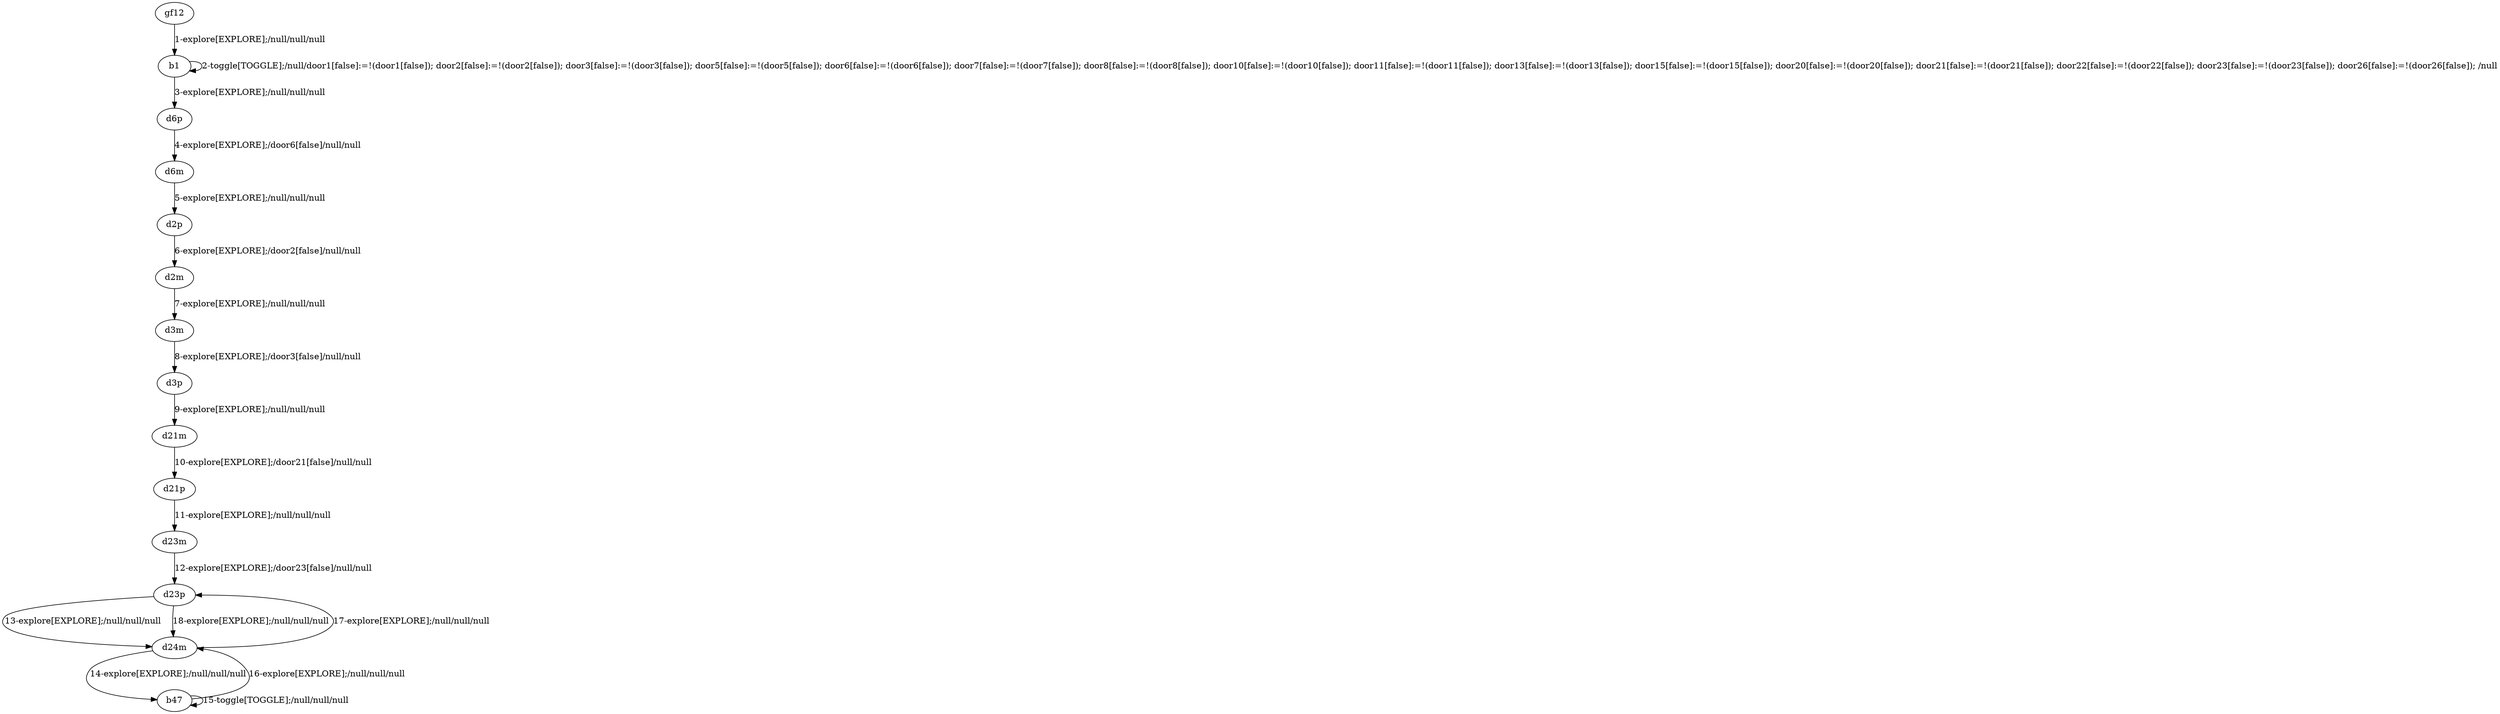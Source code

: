 # Total number of goals covered by this test: 1
# b47 --> b47

digraph g {
"gf12" -> "b1" [label = "1-explore[EXPLORE];/null/null/null"];
"b1" -> "b1" [label = "2-toggle[TOGGLE];/null/door1[false]:=!(door1[false]); door2[false]:=!(door2[false]); door3[false]:=!(door3[false]); door5[false]:=!(door5[false]); door6[false]:=!(door6[false]); door7[false]:=!(door7[false]); door8[false]:=!(door8[false]); door10[false]:=!(door10[false]); door11[false]:=!(door11[false]); door13[false]:=!(door13[false]); door15[false]:=!(door15[false]); door20[false]:=!(door20[false]); door21[false]:=!(door21[false]); door22[false]:=!(door22[false]); door23[false]:=!(door23[false]); door26[false]:=!(door26[false]); /null"];
"b1" -> "d6p" [label = "3-explore[EXPLORE];/null/null/null"];
"d6p" -> "d6m" [label = "4-explore[EXPLORE];/door6[false]/null/null"];
"d6m" -> "d2p" [label = "5-explore[EXPLORE];/null/null/null"];
"d2p" -> "d2m" [label = "6-explore[EXPLORE];/door2[false]/null/null"];
"d2m" -> "d3m" [label = "7-explore[EXPLORE];/null/null/null"];
"d3m" -> "d3p" [label = "8-explore[EXPLORE];/door3[false]/null/null"];
"d3p" -> "d21m" [label = "9-explore[EXPLORE];/null/null/null"];
"d21m" -> "d21p" [label = "10-explore[EXPLORE];/door21[false]/null/null"];
"d21p" -> "d23m" [label = "11-explore[EXPLORE];/null/null/null"];
"d23m" -> "d23p" [label = "12-explore[EXPLORE];/door23[false]/null/null"];
"d23p" -> "d24m" [label = "13-explore[EXPLORE];/null/null/null"];
"d24m" -> "b47" [label = "14-explore[EXPLORE];/null/null/null"];
"b47" -> "b47" [label = "15-toggle[TOGGLE];/null/null/null"];
"b47" -> "d24m" [label = "16-explore[EXPLORE];/null/null/null"];
"d24m" -> "d23p" [label = "17-explore[EXPLORE];/null/null/null"];
"d23p" -> "d24m" [label = "18-explore[EXPLORE];/null/null/null"];
}